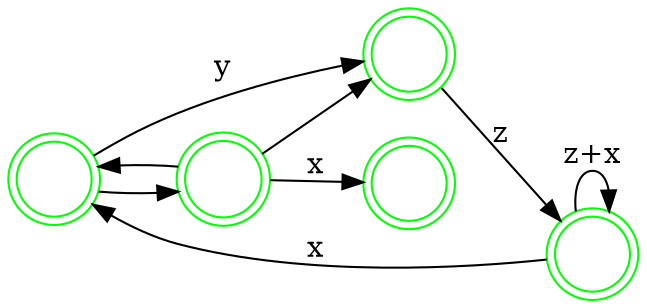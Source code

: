 digraph {
  rankdir=LR;
  node [shape = doublecircle,
  		fontcolor=white,
  		color = green,
  		peripheries = 2]; B C;
  node [shape = circle];
  0;
  0 -> 0[label="z+x"];
  0 -> B[label=x];
  B -> C[label=y];
  C -> 0[label=z];
  B -> D;
  D -> {B; C}
  D -> E[label=x];
}